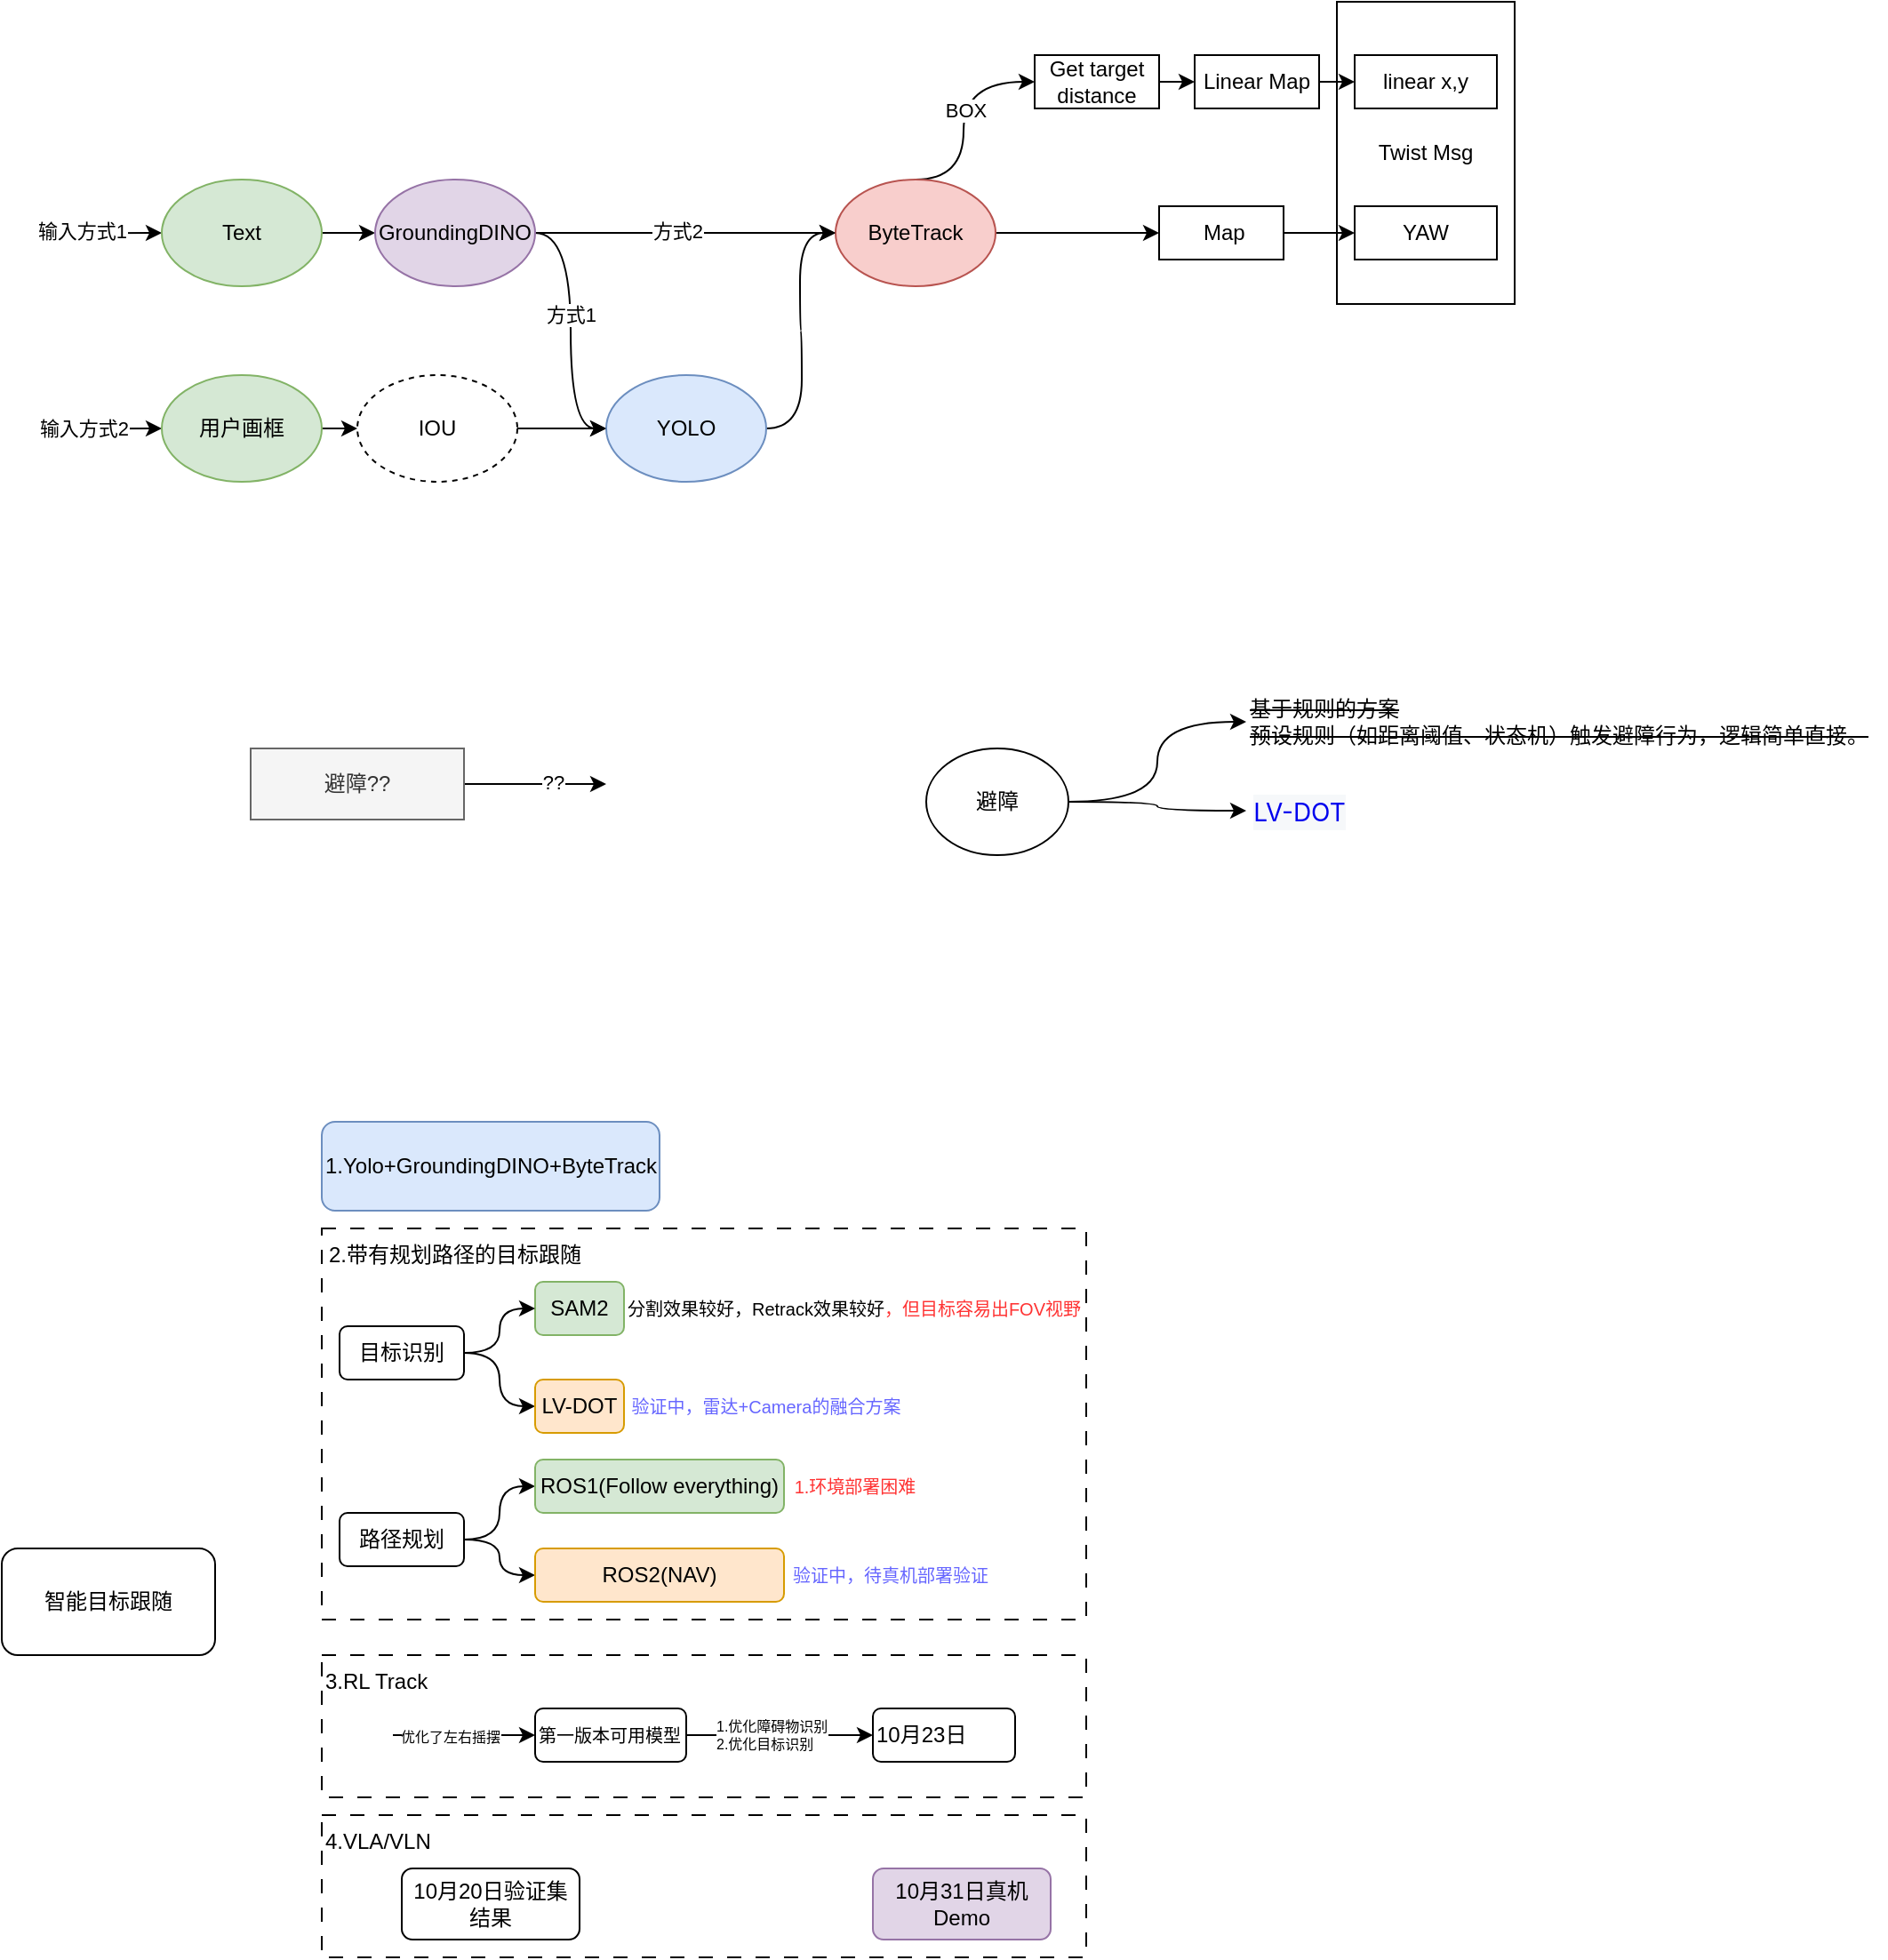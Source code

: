 <mxfile version="28.2.5">
  <diagram name="第 1 页" id="Ie8UYRb_jQ_-8dDy_p2L">
    <mxGraphModel dx="931" dy="433" grid="1" gridSize="10" guides="1" tooltips="1" connect="1" arrows="1" fold="1" page="1" pageScale="1" pageWidth="827" pageHeight="1169" math="0" shadow="0">
      <root>
        <mxCell id="0" />
        <mxCell id="1" parent="0" />
        <mxCell id="fi_pxs0ZPSU9Ah6yGTQ0-19" value="" style="rounded=0;whiteSpace=wrap;html=1;labelBackgroundColor=none;fillColor=none;dashed=1;dashPattern=8 8;strokeWidth=1;" vertex="1" parent="1">
          <mxGeometry x="240" y="760" width="430" height="220" as="geometry" />
        </mxCell>
        <mxCell id="ED7PRQC9bT03xKeIf9AB-19" value="Twist Msg" style="rounded=0;whiteSpace=wrap;html=1;" parent="1" vertex="1">
          <mxGeometry x="811" y="70" width="100" height="170" as="geometry" />
        </mxCell>
        <mxCell id="ED7PRQC9bT03xKeIf9AB-3" value="" style="edgeStyle=orthogonalEdgeStyle;rounded=0;orthogonalLoop=1;jettySize=auto;html=1;curved=1;" parent="1" source="ED7PRQC9bT03xKeIf9AB-1" target="ED7PRQC9bT03xKeIf9AB-2" edge="1">
          <mxGeometry relative="1" as="geometry" />
        </mxCell>
        <mxCell id="ED7PRQC9bT03xKeIf9AB-16" style="edgeStyle=orthogonalEdgeStyle;curved=1;rounded=0;orthogonalLoop=1;jettySize=auto;html=1;exitX=0;exitY=0.5;exitDx=0;exitDy=0;startArrow=classic;startFill=1;endArrow=none;endFill=0;" parent="1" source="ED7PRQC9bT03xKeIf9AB-1" edge="1">
          <mxGeometry relative="1" as="geometry">
            <mxPoint x="90" y="310.238" as="targetPoint" />
          </mxGeometry>
        </mxCell>
        <mxCell id="ED7PRQC9bT03xKeIf9AB-18" value="输入方式2" style="edgeLabel;html=1;align=center;verticalAlign=middle;resizable=0;points=[];" parent="ED7PRQC9bT03xKeIf9AB-16" vertex="1" connectable="0">
          <mxGeometry x="0.481" y="-1" relative="1" as="geometry">
            <mxPoint as="offset" />
          </mxGeometry>
        </mxCell>
        <mxCell id="ED7PRQC9bT03xKeIf9AB-1" value="用户画框" style="ellipse;whiteSpace=wrap;html=1;fillColor=#d5e8d4;strokeColor=#82b366;" parent="1" vertex="1">
          <mxGeometry x="150" y="280" width="90" height="60" as="geometry" />
        </mxCell>
        <mxCell id="ED7PRQC9bT03xKeIf9AB-5" value="" style="edgeStyle=orthogonalEdgeStyle;curved=1;rounded=0;orthogonalLoop=1;jettySize=auto;html=1;" parent="1" source="ED7PRQC9bT03xKeIf9AB-2" target="ED7PRQC9bT03xKeIf9AB-4" edge="1">
          <mxGeometry relative="1" as="geometry" />
        </mxCell>
        <mxCell id="ED7PRQC9bT03xKeIf9AB-2" value="IOU" style="ellipse;whiteSpace=wrap;html=1;dashed=1;" parent="1" vertex="1">
          <mxGeometry x="260" y="280" width="90" height="60" as="geometry" />
        </mxCell>
        <mxCell id="ED7PRQC9bT03xKeIf9AB-7" value="" style="edgeStyle=orthogonalEdgeStyle;curved=1;rounded=0;orthogonalLoop=1;jettySize=auto;html=1;entryX=0;entryY=0.5;entryDx=0;entryDy=0;" parent="1" source="ED7PRQC9bT03xKeIf9AB-4" target="ED7PRQC9bT03xKeIf9AB-6" edge="1">
          <mxGeometry relative="1" as="geometry" />
        </mxCell>
        <mxCell id="ED7PRQC9bT03xKeIf9AB-25" style="edgeStyle=orthogonalEdgeStyle;curved=1;rounded=0;orthogonalLoop=1;jettySize=auto;html=1;exitX=0.5;exitY=0;exitDx=0;exitDy=0;entryX=0;entryY=0.5;entryDx=0;entryDy=0;" parent="1" source="ED7PRQC9bT03xKeIf9AB-6" target="ED7PRQC9bT03xKeIf9AB-23" edge="1">
          <mxGeometry relative="1" as="geometry">
            <Array as="points">
              <mxPoint x="601" y="170" />
              <mxPoint x="601" y="115" />
            </Array>
          </mxGeometry>
        </mxCell>
        <mxCell id="ED7PRQC9bT03xKeIf9AB-27" value="BOX" style="edgeLabel;html=1;align=center;verticalAlign=middle;resizable=0;points=[];" parent="ED7PRQC9bT03xKeIf9AB-25" vertex="1" connectable="0">
          <mxGeometry x="0.087" y="-1" relative="1" as="geometry">
            <mxPoint as="offset" />
          </mxGeometry>
        </mxCell>
        <mxCell id="ED7PRQC9bT03xKeIf9AB-4" value="YOLO" style="ellipse;whiteSpace=wrap;html=1;fillColor=#dae8fc;strokeColor=#6c8ebf;" parent="1" vertex="1">
          <mxGeometry x="400" y="280" width="90" height="60" as="geometry" />
        </mxCell>
        <mxCell id="Gve2Opq1UA-Lmk3f0lNB-2" style="edgeStyle=orthogonalEdgeStyle;rounded=0;orthogonalLoop=1;jettySize=auto;html=1;exitX=1;exitY=0.5;exitDx=0;exitDy=0;entryX=0;entryY=0.5;entryDx=0;entryDy=0;" parent="1" source="ED7PRQC9bT03xKeIf9AB-6" target="Gve2Opq1UA-Lmk3f0lNB-1" edge="1">
          <mxGeometry relative="1" as="geometry" />
        </mxCell>
        <mxCell id="ED7PRQC9bT03xKeIf9AB-6" value="ByteTrack" style="ellipse;whiteSpace=wrap;html=1;fillColor=#f8cecc;strokeColor=#b85450;" parent="1" vertex="1">
          <mxGeometry x="529" y="170" width="90" height="60" as="geometry" />
        </mxCell>
        <mxCell id="ED7PRQC9bT03xKeIf9AB-10" value="" style="edgeStyle=orthogonalEdgeStyle;curved=1;rounded=0;orthogonalLoop=1;jettySize=auto;html=1;" parent="1" source="ED7PRQC9bT03xKeIf9AB-8" target="ED7PRQC9bT03xKeIf9AB-9" edge="1">
          <mxGeometry relative="1" as="geometry" />
        </mxCell>
        <mxCell id="ED7PRQC9bT03xKeIf9AB-15" style="edgeStyle=orthogonalEdgeStyle;curved=1;rounded=0;orthogonalLoop=1;jettySize=auto;html=1;exitX=0;exitY=0.5;exitDx=0;exitDy=0;startArrow=classic;startFill=1;endArrow=none;endFill=0;" parent="1" source="ED7PRQC9bT03xKeIf9AB-8" edge="1">
          <mxGeometry relative="1" as="geometry">
            <mxPoint x="90" y="200.238" as="targetPoint" />
          </mxGeometry>
        </mxCell>
        <mxCell id="ED7PRQC9bT03xKeIf9AB-17" value="输入方式1" style="edgeLabel;html=1;align=center;verticalAlign=middle;resizable=0;points=[];" parent="ED7PRQC9bT03xKeIf9AB-15" vertex="1" connectable="0">
          <mxGeometry x="0.513" y="-2" relative="1" as="geometry">
            <mxPoint as="offset" />
          </mxGeometry>
        </mxCell>
        <mxCell id="ED7PRQC9bT03xKeIf9AB-8" value="Text" style="ellipse;whiteSpace=wrap;html=1;fillColor=#d5e8d4;strokeColor=#82b366;" parent="1" vertex="1">
          <mxGeometry x="150" y="170" width="90" height="60" as="geometry" />
        </mxCell>
        <mxCell id="ED7PRQC9bT03xKeIf9AB-11" style="edgeStyle=orthogonalEdgeStyle;curved=1;rounded=0;orthogonalLoop=1;jettySize=auto;html=1;exitX=1;exitY=0.5;exitDx=0;exitDy=0;entryX=0;entryY=0.5;entryDx=0;entryDy=0;" parent="1" source="ED7PRQC9bT03xKeIf9AB-9" target="ED7PRQC9bT03xKeIf9AB-4" edge="1">
          <mxGeometry relative="1" as="geometry" />
        </mxCell>
        <mxCell id="ED7PRQC9bT03xKeIf9AB-12" value="方式1" style="edgeLabel;html=1;align=center;verticalAlign=middle;resizable=0;points=[];" parent="ED7PRQC9bT03xKeIf9AB-11" vertex="1" connectable="0">
          <mxGeometry x="-0.123" relative="1" as="geometry">
            <mxPoint as="offset" />
          </mxGeometry>
        </mxCell>
        <mxCell id="ED7PRQC9bT03xKeIf9AB-13" style="edgeStyle=orthogonalEdgeStyle;curved=1;rounded=0;orthogonalLoop=1;jettySize=auto;html=1;exitX=1;exitY=0.5;exitDx=0;exitDy=0;entryX=0;entryY=0.5;entryDx=0;entryDy=0;" parent="1" source="ED7PRQC9bT03xKeIf9AB-9" target="ED7PRQC9bT03xKeIf9AB-6" edge="1">
          <mxGeometry relative="1" as="geometry" />
        </mxCell>
        <mxCell id="ED7PRQC9bT03xKeIf9AB-14" value="方式2" style="edgeLabel;html=1;align=center;verticalAlign=middle;resizable=0;points=[];" parent="ED7PRQC9bT03xKeIf9AB-13" vertex="1" connectable="0">
          <mxGeometry x="-0.058" y="1" relative="1" as="geometry">
            <mxPoint as="offset" />
          </mxGeometry>
        </mxCell>
        <mxCell id="ED7PRQC9bT03xKeIf9AB-9" value="GroundingDINO" style="ellipse;whiteSpace=wrap;html=1;fillColor=#e1d5e7;strokeColor=#9673a6;" parent="1" vertex="1">
          <mxGeometry x="270" y="170" width="90" height="60" as="geometry" />
        </mxCell>
        <mxCell id="ED7PRQC9bT03xKeIf9AB-20" value="YAW" style="whiteSpace=wrap;html=1;" parent="1" vertex="1">
          <mxGeometry x="821" y="185" width="80" height="30" as="geometry" />
        </mxCell>
        <mxCell id="ED7PRQC9bT03xKeIf9AB-22" value="linear x,y" style="whiteSpace=wrap;html=1;" parent="1" vertex="1">
          <mxGeometry x="821" y="100" width="80" height="30" as="geometry" />
        </mxCell>
        <mxCell id="ED7PRQC9bT03xKeIf9AB-31" value="" style="edgeStyle=orthogonalEdgeStyle;curved=1;rounded=0;orthogonalLoop=1;jettySize=auto;html=1;" parent="1" source="ED7PRQC9bT03xKeIf9AB-23" target="ED7PRQC9bT03xKeIf9AB-30" edge="1">
          <mxGeometry relative="1" as="geometry" />
        </mxCell>
        <mxCell id="ED7PRQC9bT03xKeIf9AB-23" value="Get target distance" style="rounded=0;whiteSpace=wrap;html=1;" parent="1" vertex="1">
          <mxGeometry x="641" y="100" width="70" height="30" as="geometry" />
        </mxCell>
        <mxCell id="ED7PRQC9bT03xKeIf9AB-32" style="edgeStyle=orthogonalEdgeStyle;curved=1;rounded=0;orthogonalLoop=1;jettySize=auto;html=1;exitX=1;exitY=0.5;exitDx=0;exitDy=0;entryX=0;entryY=0.5;entryDx=0;entryDy=0;" parent="1" source="ED7PRQC9bT03xKeIf9AB-30" target="ED7PRQC9bT03xKeIf9AB-22" edge="1">
          <mxGeometry relative="1" as="geometry" />
        </mxCell>
        <mxCell id="ED7PRQC9bT03xKeIf9AB-30" value="Linear Map" style="rounded=0;whiteSpace=wrap;html=1;" parent="1" vertex="1">
          <mxGeometry x="731" y="100" width="70" height="30" as="geometry" />
        </mxCell>
        <mxCell id="ED7PRQC9bT03xKeIf9AB-34" style="edgeStyle=orthogonalEdgeStyle;curved=1;rounded=0;orthogonalLoop=1;jettySize=auto;html=1;exitX=1;exitY=0.5;exitDx=0;exitDy=0;" parent="1" source="ED7PRQC9bT03xKeIf9AB-33" edge="1">
          <mxGeometry relative="1" as="geometry">
            <mxPoint x="400" y="510" as="targetPoint" />
          </mxGeometry>
        </mxCell>
        <mxCell id="ED7PRQC9bT03xKeIf9AB-35" value="??" style="edgeLabel;html=1;align=center;verticalAlign=middle;resizable=0;points=[];" parent="ED7PRQC9bT03xKeIf9AB-34" vertex="1" connectable="0">
          <mxGeometry x="0.238" y="2" relative="1" as="geometry">
            <mxPoint as="offset" />
          </mxGeometry>
        </mxCell>
        <mxCell id="ED7PRQC9bT03xKeIf9AB-33" value="避障??" style="rounded=0;whiteSpace=wrap;html=1;fillColor=#f5f5f5;fontColor=#333333;strokeColor=#666666;" parent="1" vertex="1">
          <mxGeometry x="200" y="490" width="120" height="40" as="geometry" />
        </mxCell>
        <mxCell id="Gve2Opq1UA-Lmk3f0lNB-3" style="edgeStyle=orthogonalEdgeStyle;rounded=0;orthogonalLoop=1;jettySize=auto;html=1;exitX=1;exitY=0.5;exitDx=0;exitDy=0;" parent="1" source="Gve2Opq1UA-Lmk3f0lNB-1" target="ED7PRQC9bT03xKeIf9AB-20" edge="1">
          <mxGeometry relative="1" as="geometry" />
        </mxCell>
        <mxCell id="Gve2Opq1UA-Lmk3f0lNB-1" value="&amp;nbsp;Map" style="rounded=0;whiteSpace=wrap;html=1;" parent="1" vertex="1">
          <mxGeometry x="711" y="185" width="70" height="30" as="geometry" />
        </mxCell>
        <mxCell id="qVJVAJJJqDEDEzeefkRm-9" style="edgeStyle=orthogonalEdgeStyle;curved=1;rounded=0;orthogonalLoop=1;jettySize=auto;html=1;exitX=1;exitY=0.5;exitDx=0;exitDy=0;entryX=0;entryY=0.5;entryDx=0;entryDy=0;" parent="1" source="qVJVAJJJqDEDEzeefkRm-1" target="qVJVAJJJqDEDEzeefkRm-8" edge="1">
          <mxGeometry relative="1" as="geometry" />
        </mxCell>
        <mxCell id="qVJVAJJJqDEDEzeefkRm-14" style="edgeStyle=orthogonalEdgeStyle;curved=1;rounded=0;orthogonalLoop=1;jettySize=auto;html=1;exitX=1;exitY=0.5;exitDx=0;exitDy=0;entryX=0;entryY=0.5;entryDx=0;entryDy=0;" parent="1" source="qVJVAJJJqDEDEzeefkRm-1" target="qVJVAJJJqDEDEzeefkRm-13" edge="1">
          <mxGeometry relative="1" as="geometry" />
        </mxCell>
        <mxCell id="qVJVAJJJqDEDEzeefkRm-1" value="避障" style="ellipse;whiteSpace=wrap;html=1;" parent="1" vertex="1">
          <mxGeometry x="580" y="490" width="80" height="60" as="geometry" />
        </mxCell>
        <mxCell id="qVJVAJJJqDEDEzeefkRm-8" value="&lt;strike&gt;基于规则的方案&lt;br&gt;预设规则（如距离阈值、状态机）触发避障行为，逻辑简单直接。&lt;/strike&gt;" style="text;strokeColor=none;align=left;fillColor=none;html=1;verticalAlign=middle;whiteSpace=wrap;rounded=0;labelBorderColor=none;" parent="1" vertex="1">
          <mxGeometry x="760" y="460" width="360" height="30" as="geometry" />
        </mxCell>
        <mxCell id="qVJVAJJJqDEDEzeefkRm-13" value="&lt;a style=&quot;box-sizing: border-box; background-color: rgb(246, 248, 250); display: flex; align-items: center; min-width: 3ch; line-height: var(--text-body-lineHeight-medium, 1.429); border-radius: var(--borderRadius-medium); padding-inline: var(--base-size-6); padding-block: var(--base-size-4); font-weight: var(--base-text-weight-semibold); font-family: -apple-system, &amp;quot;system-ui&amp;quot;, &amp;quot;Segoe UI&amp;quot;, &amp;quot;Noto Sans&amp;quot;, Helvetica, Arial, sans-serif, &amp;quot;Apple Color Emoji&amp;quot;, &amp;quot;Segoe UI Emoji&amp;quot;; font-size: 14px; text-align: start; text-decoration-line: none !important;&quot; class=&quot;AppHeader-context-item&quot; data-view-component=&quot;true&quot; id=&quot;contextregion-repositorycrumb-lv-dot-link&quot; aria-current=&quot;page&quot; href=&quot;https://github.com/Zhefan-Xu/LV-DOT&quot; data-analytics-event=&quot;{&amp;quot;category&amp;quot;:&amp;quot;SiteHeaderComponent&amp;quot;,&amp;quot;action&amp;quot;:&amp;quot;context_region_crumb&amp;quot;,&amp;quot;label&amp;quot;:&amp;quot;LV-DOT&amp;quot;,&amp;quot;screen_size&amp;quot;:&amp;quot;full&amp;quot;}&quot; data-target=&quot;context-region-crumb.linkElement&quot;&gt;&lt;span style=&quot;box-sizing: border-box; display: inline-block; overflow: hidden; text-overflow: ellipsis; text-wrap: nowrap;&quot; class=&quot;AppHeader-context-item-label&quot; data-target=&quot;context-region-crumb.labelElement&quot;&gt;LV-DOT&lt;/span&gt;&lt;/a&gt;" style="text;strokeColor=none;align=center;fillColor=none;html=1;verticalAlign=middle;whiteSpace=wrap;rounded=0;" parent="1" vertex="1">
          <mxGeometry x="760" y="510" width="60" height="30" as="geometry" />
        </mxCell>
        <mxCell id="qVJVAJJJqDEDEzeefkRm-16" value="智能目标跟随" style="rounded=1;whiteSpace=wrap;html=1;" parent="1" vertex="1">
          <mxGeometry x="60" y="940" width="120" height="60" as="geometry" />
        </mxCell>
        <mxCell id="fi_pxs0ZPSU9Ah6yGTQ0-1" value="1.Yolo+GroundingDINO+ByteTrack" style="rounded=1;whiteSpace=wrap;html=1;align=left;fillColor=#dae8fc;strokeColor=#6c8ebf;" vertex="1" parent="1">
          <mxGeometry x="240" y="700" width="190" height="50" as="geometry" />
        </mxCell>
        <mxCell id="fi_pxs0ZPSU9Ah6yGTQ0-2" value="10月23日" style="rounded=1;whiteSpace=wrap;html=1;align=left;" vertex="1" parent="1">
          <mxGeometry x="550" y="1030" width="80" height="30" as="geometry" />
        </mxCell>
        <mxCell id="fi_pxs0ZPSU9Ah6yGTQ0-3" value="SAM2" style="rounded=1;whiteSpace=wrap;html=1;align=center;fillColor=#d5e8d4;strokeColor=#82b366;" vertex="1" parent="1">
          <mxGeometry x="360" y="790" width="50" height="30" as="geometry" />
        </mxCell>
        <mxCell id="fi_pxs0ZPSU9Ah6yGTQ0-9" style="edgeStyle=orthogonalEdgeStyle;curved=1;rounded=0;orthogonalLoop=1;jettySize=auto;html=1;exitX=1;exitY=0.5;exitDx=0;exitDy=0;entryX=0;entryY=0.5;entryDx=0;entryDy=0;" edge="1" parent="1" source="fi_pxs0ZPSU9Ah6yGTQ0-4" target="fi_pxs0ZPSU9Ah6yGTQ0-3">
          <mxGeometry relative="1" as="geometry" />
        </mxCell>
        <mxCell id="fi_pxs0ZPSU9Ah6yGTQ0-10" style="edgeStyle=orthogonalEdgeStyle;curved=1;rounded=0;orthogonalLoop=1;jettySize=auto;html=1;exitX=1;exitY=0.5;exitDx=0;exitDy=0;entryX=0;entryY=0.5;entryDx=0;entryDy=0;" edge="1" parent="1" source="fi_pxs0ZPSU9Ah6yGTQ0-4" target="fi_pxs0ZPSU9Ah6yGTQ0-6">
          <mxGeometry relative="1" as="geometry" />
        </mxCell>
        <mxCell id="fi_pxs0ZPSU9Ah6yGTQ0-4" value="目标识别" style="rounded=1;whiteSpace=wrap;html=1;" vertex="1" parent="1">
          <mxGeometry x="250" y="815" width="70" height="30" as="geometry" />
        </mxCell>
        <mxCell id="fi_pxs0ZPSU9Ah6yGTQ0-13" style="edgeStyle=orthogonalEdgeStyle;curved=1;rounded=0;orthogonalLoop=1;jettySize=auto;html=1;exitX=1;exitY=0.5;exitDx=0;exitDy=0;entryX=0;entryY=0.5;entryDx=0;entryDy=0;" edge="1" parent="1" source="fi_pxs0ZPSU9Ah6yGTQ0-5" target="fi_pxs0ZPSU9Ah6yGTQ0-11">
          <mxGeometry relative="1" as="geometry" />
        </mxCell>
        <mxCell id="fi_pxs0ZPSU9Ah6yGTQ0-14" style="edgeStyle=orthogonalEdgeStyle;curved=1;rounded=0;orthogonalLoop=1;jettySize=auto;html=1;exitX=1;exitY=0.5;exitDx=0;exitDy=0;entryX=0;entryY=0.5;entryDx=0;entryDy=0;" edge="1" parent="1" source="fi_pxs0ZPSU9Ah6yGTQ0-5" target="fi_pxs0ZPSU9Ah6yGTQ0-12">
          <mxGeometry relative="1" as="geometry" />
        </mxCell>
        <mxCell id="fi_pxs0ZPSU9Ah6yGTQ0-5" value="路径规划" style="rounded=1;whiteSpace=wrap;html=1;" vertex="1" parent="1">
          <mxGeometry x="250" y="920" width="70" height="30" as="geometry" />
        </mxCell>
        <mxCell id="fi_pxs0ZPSU9Ah6yGTQ0-6" value="LV-DOT" style="rounded=1;whiteSpace=wrap;html=1;align=center;fillColor=#ffe6cc;strokeColor=#d79b00;" vertex="1" parent="1">
          <mxGeometry x="360" y="845" width="50" height="30" as="geometry" />
        </mxCell>
        <mxCell id="fi_pxs0ZPSU9Ah6yGTQ0-11" value="ROS1(Follow everything)" style="rounded=1;whiteSpace=wrap;html=1;align=center;fillColor=#d5e8d4;strokeColor=#82b366;" vertex="1" parent="1">
          <mxGeometry x="360" y="890" width="140" height="30" as="geometry" />
        </mxCell>
        <mxCell id="fi_pxs0ZPSU9Ah6yGTQ0-12" value="ROS2(NAV)" style="rounded=1;whiteSpace=wrap;html=1;align=center;fillColor=#ffe6cc;strokeColor=#d79b00;" vertex="1" parent="1">
          <mxGeometry x="360" y="940" width="140" height="30" as="geometry" />
        </mxCell>
        <mxCell id="fi_pxs0ZPSU9Ah6yGTQ0-15" value="1.环境部署困难" style="text;strokeColor=none;align=center;fillColor=none;html=1;verticalAlign=middle;whiteSpace=wrap;rounded=0;fontStyle=0;fontColor=#FF3333;fontSize=10;" vertex="1" parent="1">
          <mxGeometry x="500" y="890" width="80" height="30" as="geometry" />
        </mxCell>
        <mxCell id="fi_pxs0ZPSU9Ah6yGTQ0-16" value="&lt;font style=&quot;color: rgb(0, 0, 0);&quot;&gt;分割效果较好，Retrack效果较好&lt;/font&gt;，但目标容易出FOV视野" style="text;strokeColor=none;align=left;fillColor=none;html=1;verticalAlign=middle;whiteSpace=wrap;rounded=0;fontStyle=0;fontColor=#FF3333;fontSize=10;" vertex="1" parent="1">
          <mxGeometry x="410" y="790" width="260" height="30" as="geometry" />
        </mxCell>
        <mxCell id="fi_pxs0ZPSU9Ah6yGTQ0-17" value="验证中，雷达+Camera的融合方案" style="text;strokeColor=none;align=center;fillColor=none;html=1;verticalAlign=middle;whiteSpace=wrap;rounded=0;fontStyle=0;fontColor=#6666FF;fontSize=10;" vertex="1" parent="1">
          <mxGeometry x="410" y="845" width="160" height="30" as="geometry" />
        </mxCell>
        <mxCell id="fi_pxs0ZPSU9Ah6yGTQ0-18" value="验证中，待真机部署验证" style="text;strokeColor=none;align=center;fillColor=none;html=1;verticalAlign=middle;whiteSpace=wrap;rounded=0;fontStyle=0;fontColor=#6666FF;fontSize=10;" vertex="1" parent="1">
          <mxGeometry x="500" y="940" width="120" height="30" as="geometry" />
        </mxCell>
        <mxCell id="fi_pxs0ZPSU9Ah6yGTQ0-20" value="2.带有规划路径的目标跟随" style="text;strokeColor=none;align=center;fillColor=none;html=1;verticalAlign=middle;whiteSpace=wrap;rounded=0;" vertex="1" parent="1">
          <mxGeometry x="240" y="760" width="150" height="30" as="geometry" />
        </mxCell>
        <mxCell id="fi_pxs0ZPSU9Ah6yGTQ0-23" style="edgeStyle=orthogonalEdgeStyle;curved=1;rounded=0;orthogonalLoop=1;jettySize=auto;html=1;exitX=0;exitY=0.5;exitDx=0;exitDy=0;startArrow=classic;startFill=1;endArrow=none;endFill=0;" edge="1" parent="1" source="fi_pxs0ZPSU9Ah6yGTQ0-21">
          <mxGeometry relative="1" as="geometry">
            <mxPoint x="280" y="1044.95" as="targetPoint" />
            <mxPoint x="390" y="1044.76" as="sourcePoint" />
          </mxGeometry>
        </mxCell>
        <mxCell id="fi_pxs0ZPSU9Ah6yGTQ0-24" value="优化了左右摇摆" style="edgeLabel;html=1;align=center;verticalAlign=middle;resizable=0;points=[];fontSize=8;" vertex="1" connectable="0" parent="fi_pxs0ZPSU9Ah6yGTQ0-23">
          <mxGeometry x="0.414" relative="1" as="geometry">
            <mxPoint x="8" as="offset" />
          </mxGeometry>
        </mxCell>
        <mxCell id="fi_pxs0ZPSU9Ah6yGTQ0-25" style="edgeStyle=orthogonalEdgeStyle;curved=1;rounded=0;orthogonalLoop=1;jettySize=auto;html=1;exitX=1;exitY=0.5;exitDx=0;exitDy=0;entryX=0;entryY=0.5;entryDx=0;entryDy=0;" edge="1" parent="1" source="fi_pxs0ZPSU9Ah6yGTQ0-21" target="fi_pxs0ZPSU9Ah6yGTQ0-2">
          <mxGeometry relative="1" as="geometry" />
        </mxCell>
        <mxCell id="fi_pxs0ZPSU9Ah6yGTQ0-26" value="1.优化障碍物识别&lt;br&gt;2.优化目标识别" style="edgeLabel;html=1;align=left;verticalAlign=middle;resizable=0;points=[];fontSize=8;" vertex="1" connectable="0" parent="fi_pxs0ZPSU9Ah6yGTQ0-25">
          <mxGeometry x="-0.109" y="-1" relative="1" as="geometry">
            <mxPoint x="-32" y="-1" as="offset" />
          </mxGeometry>
        </mxCell>
        <mxCell id="fi_pxs0ZPSU9Ah6yGTQ0-21" value="第一版本可用模型" style="rounded=1;whiteSpace=wrap;html=1;align=left;fontSize=10;" vertex="1" parent="1">
          <mxGeometry x="360" y="1030" width="85" height="30" as="geometry" />
        </mxCell>
        <mxCell id="fi_pxs0ZPSU9Ah6yGTQ0-27" value="" style="rounded=0;whiteSpace=wrap;html=1;labelBackgroundColor=none;fillColor=none;dashed=1;dashPattern=8 8;strokeWidth=1;" vertex="1" parent="1">
          <mxGeometry x="240" y="1000" width="430" height="80" as="geometry" />
        </mxCell>
        <mxCell id="fi_pxs0ZPSU9Ah6yGTQ0-28" value="3.RL Track" style="text;strokeColor=none;align=left;fillColor=none;html=1;verticalAlign=middle;whiteSpace=wrap;rounded=0;" vertex="1" parent="1">
          <mxGeometry x="240" y="1000" width="150" height="30" as="geometry" />
        </mxCell>
        <mxCell id="fi_pxs0ZPSU9Ah6yGTQ0-29" value="" style="rounded=0;whiteSpace=wrap;html=1;labelBackgroundColor=none;fillColor=none;dashed=1;dashPattern=8 8;strokeWidth=1;" vertex="1" parent="1">
          <mxGeometry x="240" y="1090" width="430" height="80" as="geometry" />
        </mxCell>
        <mxCell id="fi_pxs0ZPSU9Ah6yGTQ0-30" value="4.VLA/VLN" style="text;strokeColor=none;align=left;fillColor=none;html=1;verticalAlign=middle;whiteSpace=wrap;rounded=0;" vertex="1" parent="1">
          <mxGeometry x="240" y="1090" width="150" height="30" as="geometry" />
        </mxCell>
        <mxCell id="fi_pxs0ZPSU9Ah6yGTQ0-32" value="10月20日验证集结果" style="rounded=1;whiteSpace=wrap;html=1;" vertex="1" parent="1">
          <mxGeometry x="285" y="1120" width="100" height="40" as="geometry" />
        </mxCell>
        <mxCell id="fi_pxs0ZPSU9Ah6yGTQ0-33" value="10月31日真机Demo" style="rounded=1;whiteSpace=wrap;html=1;fillColor=#e1d5e7;strokeColor=#9673a6;" vertex="1" parent="1">
          <mxGeometry x="550" y="1120" width="100" height="40" as="geometry" />
        </mxCell>
      </root>
    </mxGraphModel>
  </diagram>
</mxfile>
